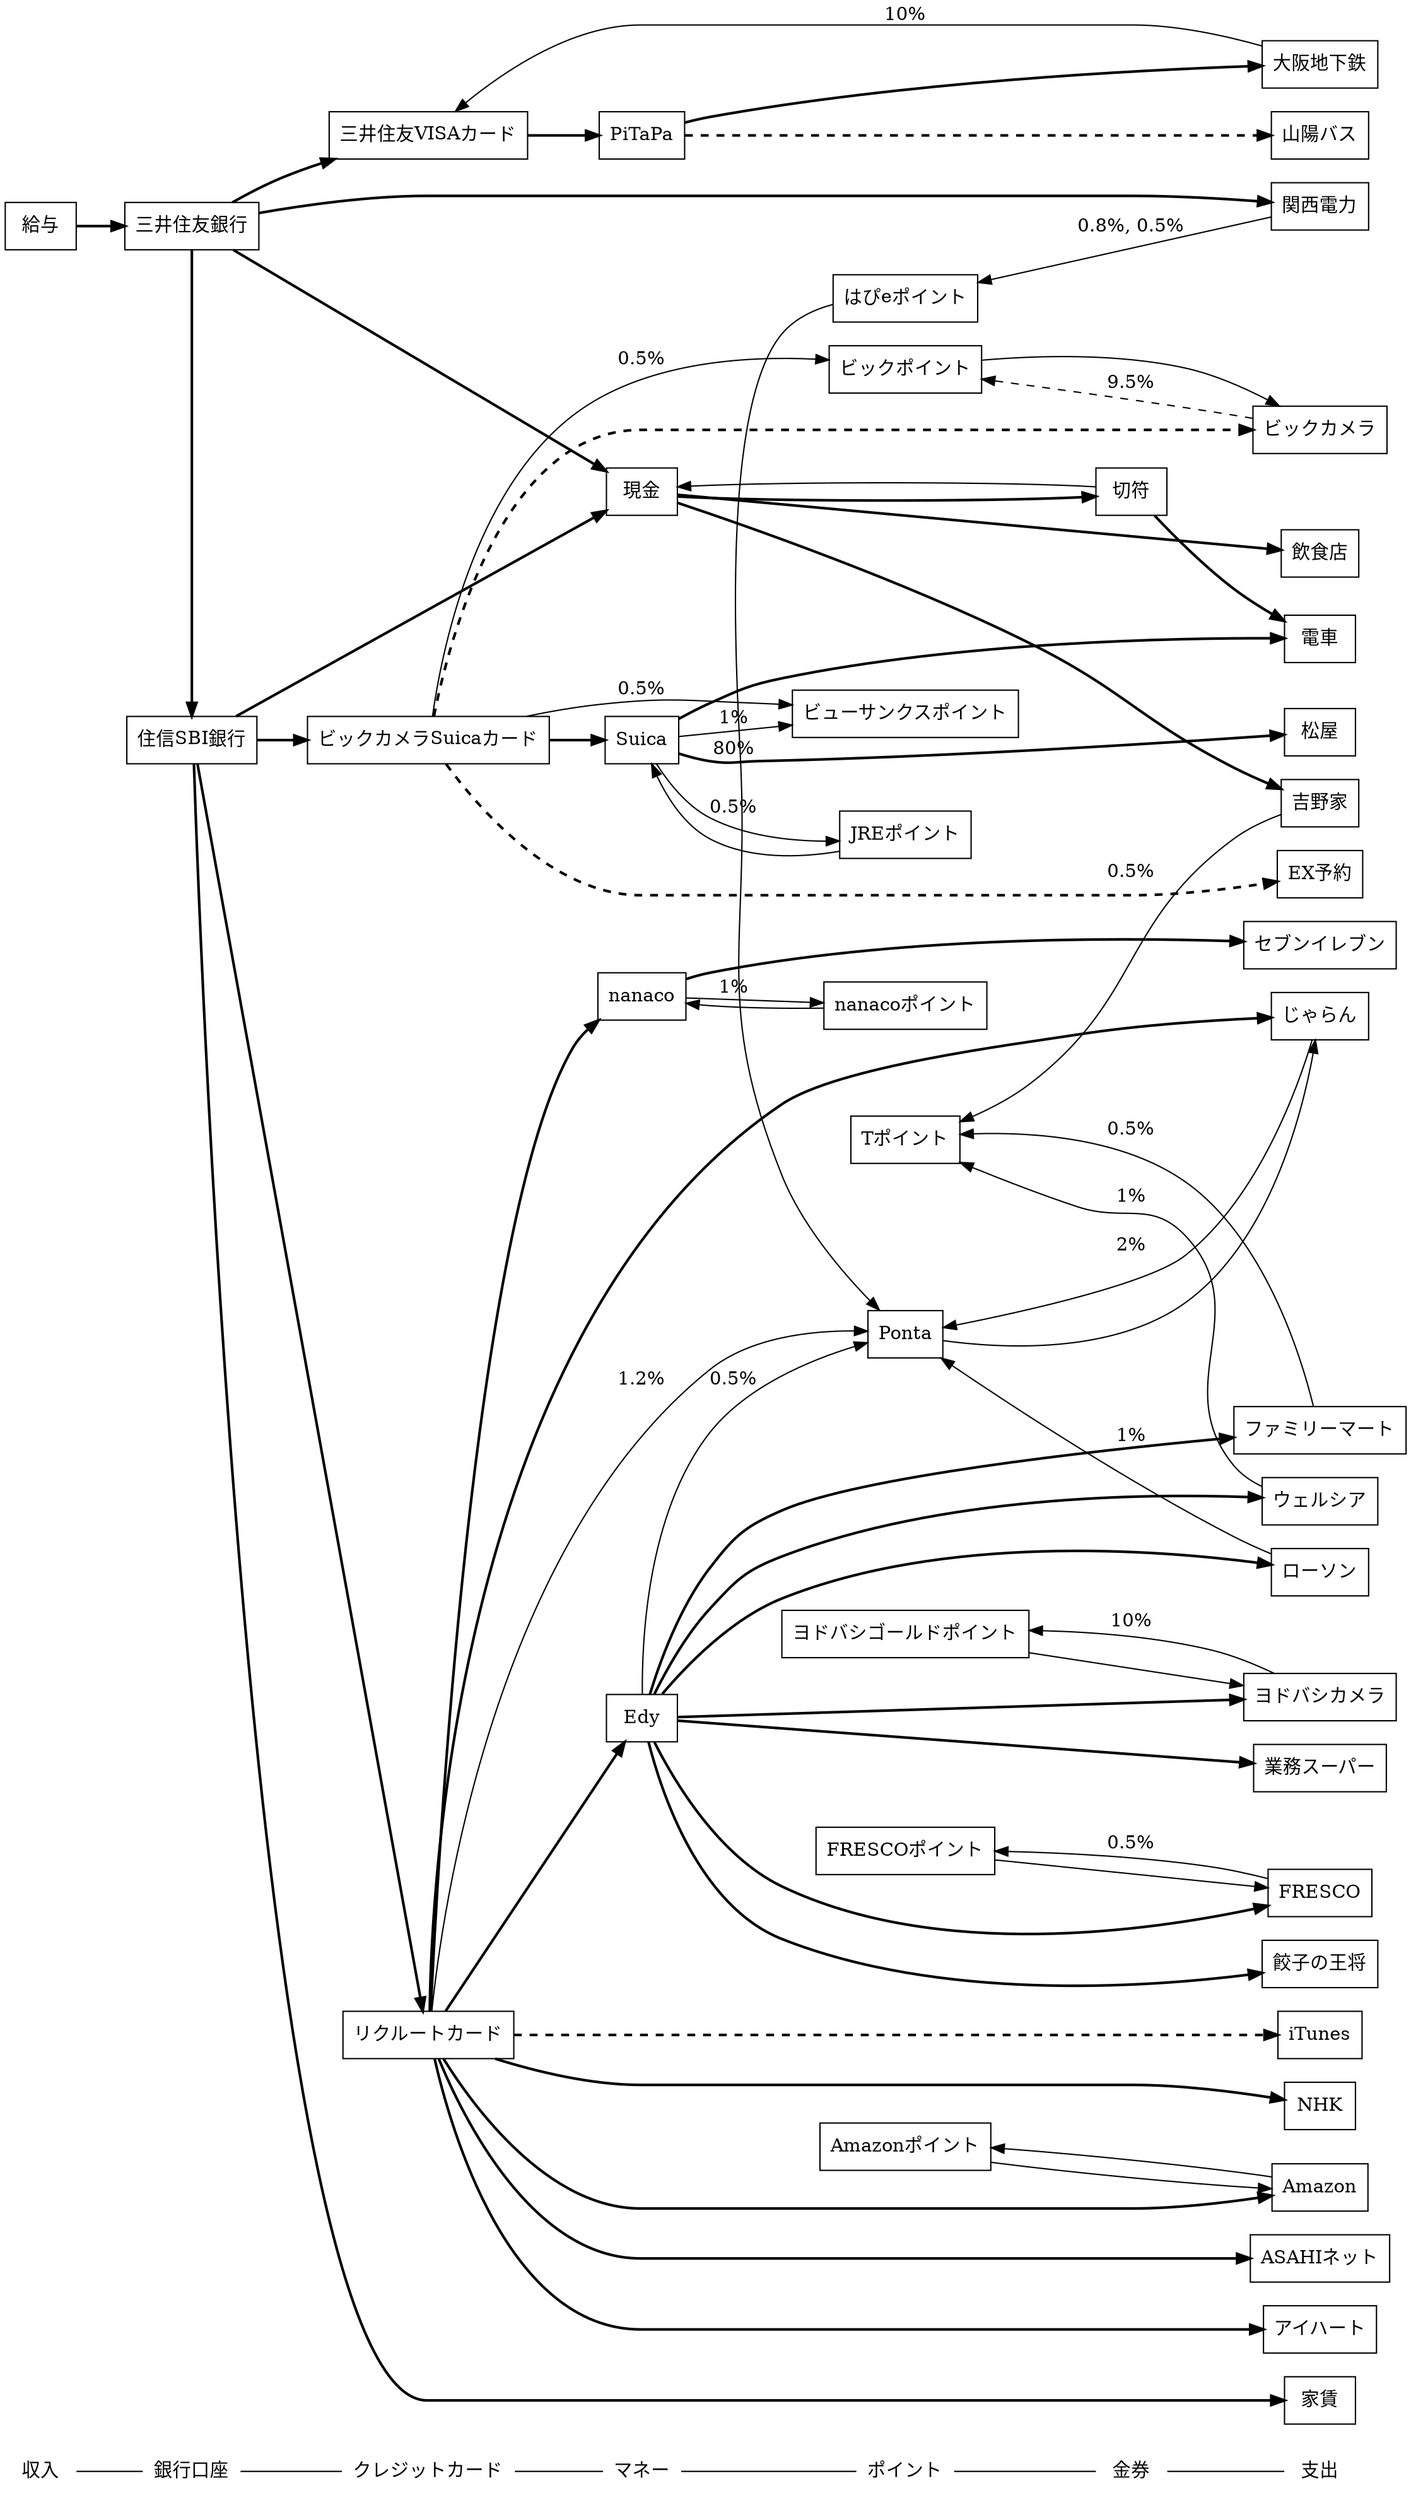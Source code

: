 // dot -Tsvg moneyflow.dot -o moneyflow.svg
// edge: bold: 支出, solid: 還元(label:還元率), dashed: Obsolete
digraph "MoneyFlow"
{
	graph [ rankdir = LR ];
	node [ shape = box ];

	"収入", "銀行口座", "クレジットカード", "マネー", "ポイント", "金券", "支出" [shape = none];
	"収入" -> "銀行口座" -> "クレジットカード" -> "マネー" -> "ポイント" -> "金券" -> "支出" [arrowhead = none];
	{
		rank = same; "収入";
		給与;
	}

	{
		rank = same; "銀行口座";
		三井住友銀行;
		住信SBI銀行;
	}

	{
		rank = same; "クレジットカード";
		三井住友VISAカード;
		ビックカメラSuicaカード;
		リクルートカード;
	}

	{
		rank = same; "マネー";
		Suica;
		PiTaPa;
		現金;
		nanaco;
		Edy;
	}

	{
		rank = same; "ポイント";
		// 共通ポイント
		Ponta;
		Tポイント;
		// クレジットカード関係
		ビューサンクスポイント;
		// 独自ポイント
		JREポイント;
		ビックポイント;
		Amazonポイント;
		nanacoポイント;
		FRESCOポイント;
		ヨドバシゴールドポイント;
		はぴeポイント;
	}

	{
		rank = same; "金券";
		切符;
	}

	{
		rank = same; "支出";
		家賃;
		// コンビニ
		ローソン;
		セブンイレブン;
		ファミリーマート;
		// 交通
		電車;
		大阪地下鉄;
		山陽バス;
		// インフラ
		NHK;
		ASAHIネット;
		関西電力;
		// 店舗
		アイハート;
		ウェルシア;
		ビックカメラ;
		ヨドバシカメラ;
		餃子の王将;
		飲食店;
		FRESCO;
		業務スーパー;
		松屋;
		吉野家;
		// ネット
		Amazon;
		iTunes;
		EX予約;
		じゃらん;
	}

	// SMBC
	給与 -> 三井住友銀行 [style="bold", weight=100];
	三井住友銀行 -> 現金, 住信SBI銀行, 関西電力 [style="bold", weight=100];
	関西電力 -> はぴeポイント [label="0.8%, 0.5%"];
	はぴeポイント -> Ponta [label="80%"];

	// SMBC-Visa
	三井住友銀行 -> 三井住友VISAカード [style="bold", weight=100];
	// PiTaPa
	三井住友VISAカード -> PiTaPa [style="bold", weight=100];
	PiTaPa -> 大阪地下鉄 [style="bold", weight=100];
	大阪地下鉄 -> 三井住友VISAカード [label="10%"];
	PiTaPa -> 山陽バス [style="bold,dashed", weight=100];

	// ビックカメラSuicaカード
	ビックカメラSuicaカード -> ビューサンクスポイント [label="0.5%"];
	ビックカメラSuicaカード -> ビックカメラ [style="bold,dashed", weight=100];
	ビックカメラ -> ビックポイント [style="dashed", label="9.5%"];
	ビックカメラSuicaカード -> ビックポイント [label="0.5%"]
	ビックポイント -> ビックカメラ;
	ビックカメラSuicaカード -> Suica -> 電車 [style="bold", weight=100];
	Suica -> 松屋 [style="bold", weight=100];
	ビックカメラSuicaカード -> EX予約 [style="bold,dashed", weight=100];
	Suica -> JREポイント [label="0.5%"];
	JREポイント -> Suica;
	Suica -> ビューサンクスポイント [label="1%"];

	// 住信SBI
	住信SBI銀行 -> 現金 [style="bold", weight=100];
	住信SBI銀行 -> 家賃 [style="bold", weight=100];
	住信SBI銀行 -> ビックカメラSuicaカード, リクルートカード [style="bold", weight=100];

	// リクルートカード
	リクルートカード -> NHK, ASAHIネット [style="bold", weight=100];
	リクルートカード -> iTunes [style="bold,dashed", weight=100];
	リクルートカード -> Amazon [style="bold", weight=100];
	リクルートカード -> じゃらん [style="bold", weight=100];
	リクルートカード -> アイハート [style="bold", weight=100];
	リクルートカード -> Edy [style="bold", weight=100];
	Edy -> ローソン [style="bold", weight=100];
	ローソン -> Ponta [label="1%"];
	Edy -> ファミリーマート [style="bold", weight=100];
	ファミリーマート -> Tポイント [label="0.5%"];
	Edy -> ヨドバシカメラ [style="bold", weight=100];
	ヨドバシカメラ -> ヨドバシゴールドポイント [label="10%"];
	ヨドバシゴールドポイント -> ヨドバシカメラ;
	Edy -> ウェルシア [style="bold", weight=100];
	ウェルシア -> Tポイント [label="1%"];
	Edy -> Ponta [label="0.5%"];
	リクルートカード -> Ponta [label="1.2%"];
	Ponta -> じゃらん;
	じゃらん -> Ponta [label="2%"];
	Amazon -> Amazonポイント -> Amazon;
	リクルートカード -> nanaco [style="bold", weight=100];
	nanaco -> セブンイレブン [style="bold", weight=100];
	nanaco -> nanacoポイント [label="1%"];
	nanacoポイント -> nanaco;
	Edy -> 業務スーパー [style="bold", weight=100];
	Edy -> FRESCO [style="bold", weight=100];
	FRESCO -> FRESCOポイント [label="0.5%"];
	FRESCOポイント -> FRESCO;
	Edy -> 餃子の王将 [style="bold", weight=100];

	// 現金
	現金 -> 飲食店 [style="bold", weight=100];
	現金 -> 吉野家 [style="bold", weight=100];
	吉野家 -> Tポイント [label="0.5%"];

	現金 -> 切符 -> 電車 [style="bold", weight=100];
	切符 -> 現金;
} 

